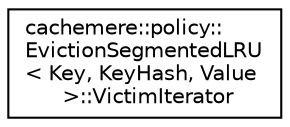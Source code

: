 digraph "Graphical Class Hierarchy"
{
 // LATEX_PDF_SIZE
  edge [fontname="Helvetica",fontsize="10",labelfontname="Helvetica",labelfontsize="10"];
  node [fontname="Helvetica",fontsize="10",shape=record];
  rankdir="LR";
  Node0 [label="cachemere::policy::\lEvictionSegmentedLRU\l\< Key, KeyHash, Value\l \>::VictimIterator",height=0.2,width=0.4,color="black", fillcolor="white", style="filled",URL="$classcachemere_1_1policy_1_1EvictionSegmentedLRU_1_1VictimIterator.html",tooltip="Iterator for iterating over cache items in the order they should be."];
}
